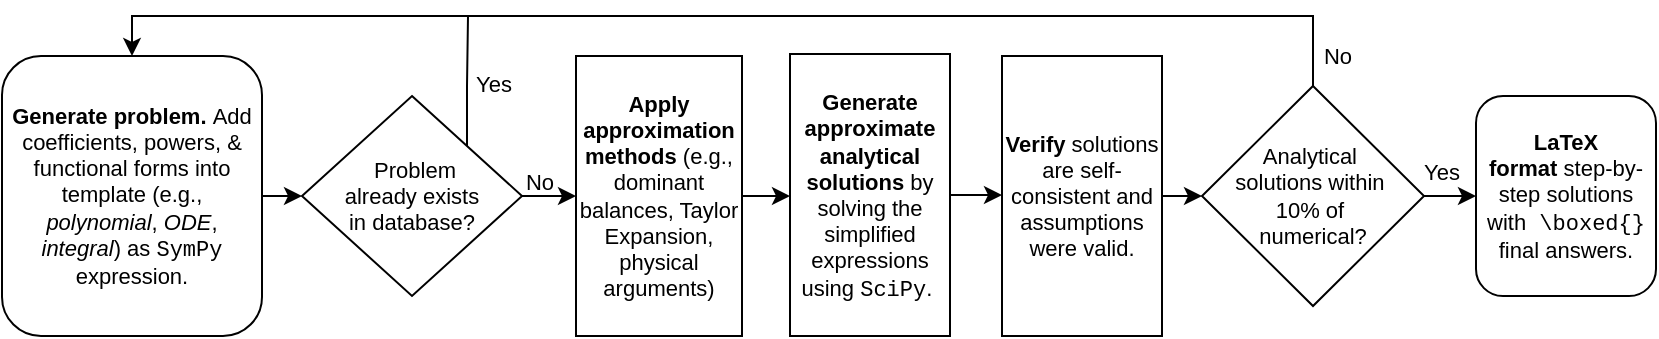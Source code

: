<mxfile version="24.8.6">
  <diagram id="C5RBs43oDa-KdzZeNtuy" name="Page-1">
    <mxGraphModel dx="1080" dy="622" grid="1" gridSize="10" guides="1" tooltips="1" connect="1" arrows="1" fold="1" page="1" pageScale="1" pageWidth="827" pageHeight="1169" math="1" shadow="0">
      <root>
        <mxCell id="WIyWlLk6GJQsqaUBKTNV-0" />
        <mxCell id="WIyWlLk6GJQsqaUBKTNV-1" parent="WIyWlLk6GJQsqaUBKTNV-0" />
        <mxCell id="dpOeT1c7Tx3LjSWL2dck-7" style="edgeStyle=orthogonalEdgeStyle;rounded=0;orthogonalLoop=1;jettySize=auto;html=1;exitX=1;exitY=0.5;exitDx=0;exitDy=0;entryX=0;entryY=0.5;entryDx=0;entryDy=0;" edge="1" parent="WIyWlLk6GJQsqaUBKTNV-1" source="WIyWlLk6GJQsqaUBKTNV-3" target="dpOeT1c7Tx3LjSWL2dck-6">
          <mxGeometry relative="1" as="geometry" />
        </mxCell>
        <mxCell id="WIyWlLk6GJQsqaUBKTNV-3" value="&lt;b style=&quot;font-size: 11px;&quot;&gt;Generate problem. &lt;/b&gt;Add coefficients, powers, &amp;amp; functional forms into template (e.g., &lt;i style=&quot;font-size: 11px;&quot;&gt;polynomial&lt;/i&gt;, &lt;i style=&quot;font-size: 11px;&quot;&gt;ODE&lt;/i&gt;, &lt;i style=&quot;font-size: 11px;&quot;&gt;integral&lt;/i&gt;) as &lt;font face=&quot;Courier New&quot; style=&quot;font-size: 11px;&quot;&gt;SymPy&lt;/font&gt; expression." style="rounded=1;whiteSpace=wrap;html=1;fontSize=11;glass=0;strokeWidth=1;shadow=0;" parent="WIyWlLk6GJQsqaUBKTNV-1" vertex="1">
          <mxGeometry y="120" width="130" height="140" as="geometry" />
        </mxCell>
        <mxCell id="dpOeT1c7Tx3LjSWL2dck-3" value="&lt;b style=&quot;font-size: 11px;&quot;&gt;LaTeX format&lt;/b&gt;&amp;nbsp;step-by-step solutions with&lt;font face=&quot;Courier New&quot; style=&quot;font-size: 11px;&quot;&gt; \boxed{}&lt;/font&gt; final answers." style="rounded=1;whiteSpace=wrap;html=1;fontSize=11;glass=0;strokeWidth=1;shadow=0;" vertex="1" parent="WIyWlLk6GJQsqaUBKTNV-1">
          <mxGeometry x="737" y="140" width="90" height="100" as="geometry" />
        </mxCell>
        <mxCell id="dpOeT1c7Tx3LjSWL2dck-11" style="edgeStyle=orthogonalEdgeStyle;rounded=0;orthogonalLoop=1;jettySize=auto;html=1;exitX=1;exitY=0.5;exitDx=0;exitDy=0;entryX=0;entryY=0.5;entryDx=0;entryDy=0;" edge="1" parent="WIyWlLk6GJQsqaUBKTNV-1" source="dpOeT1c7Tx3LjSWL2dck-6" target="dpOeT1c7Tx3LjSWL2dck-10">
          <mxGeometry relative="1" as="geometry" />
        </mxCell>
        <mxCell id="dpOeT1c7Tx3LjSWL2dck-15" style="edgeStyle=orthogonalEdgeStyle;rounded=0;orthogonalLoop=1;jettySize=auto;html=1;exitX=1;exitY=0;exitDx=0;exitDy=0;entryX=0.5;entryY=0;entryDx=0;entryDy=0;" edge="1" parent="WIyWlLk6GJQsqaUBKTNV-1" source="dpOeT1c7Tx3LjSWL2dck-6" target="WIyWlLk6GJQsqaUBKTNV-3">
          <mxGeometry relative="1" as="geometry">
            <mxPoint x="223" y="135" as="sourcePoint" />
            <mxPoint x="55.5" y="90" as="targetPoint" />
            <Array as="points">
              <mxPoint x="232" y="135" />
              <mxPoint x="233" y="100" />
              <mxPoint x="65" y="100" />
            </Array>
          </mxGeometry>
        </mxCell>
        <mxCell id="dpOeT1c7Tx3LjSWL2dck-6" value="&lt;b style=&quot;font-size: 11px;&quot;&gt;&amp;nbsp;&lt;/b&gt;&lt;span style=&quot;background-color: initial; font-size: 11px;&quot;&gt;Problem already&amp;nbsp;&lt;/span&gt;&lt;span style=&quot;background-color: initial; font-size: 11px;&quot;&gt;exists in&amp;nbsp;&lt;/span&gt;&lt;span style=&quot;background-color: initial; font-size: 11px;&quot;&gt;database?&lt;/span&gt;" style="rhombus;whiteSpace=wrap;html=1;fontSize=11;" vertex="1" parent="WIyWlLk6GJQsqaUBKTNV-1">
          <mxGeometry x="150" y="140" width="110" height="100" as="geometry" />
        </mxCell>
        <mxCell id="dpOeT1c7Tx3LjSWL2dck-9" value="Yes" style="text;html=1;align=center;verticalAlign=middle;whiteSpace=wrap;rounded=0;fontSize=11;" vertex="1" parent="WIyWlLk6GJQsqaUBKTNV-1">
          <mxGeometry x="216" y="119" width="60" height="30" as="geometry" />
        </mxCell>
        <mxCell id="dpOeT1c7Tx3LjSWL2dck-33" style="edgeStyle=orthogonalEdgeStyle;rounded=0;orthogonalLoop=1;jettySize=auto;html=1;exitX=1;exitY=0.5;exitDx=0;exitDy=0;entryX=0;entryY=0.5;entryDx=0;entryDy=0;" edge="1" parent="WIyWlLk6GJQsqaUBKTNV-1" source="dpOeT1c7Tx3LjSWL2dck-10" target="dpOeT1c7Tx3LjSWL2dck-18">
          <mxGeometry relative="1" as="geometry" />
        </mxCell>
        <mxCell id="dpOeT1c7Tx3LjSWL2dck-10" value="&lt;b style=&quot;font-size: 11px;&quot;&gt;Apply approximation methods&lt;/b&gt;&amp;nbsp;(e.g., dominant balances, Taylor Expansion, physical arguments)" style="rounded=0;whiteSpace=wrap;html=1;fontSize=11;" vertex="1" parent="WIyWlLk6GJQsqaUBKTNV-1">
          <mxGeometry x="287" y="120" width="83" height="140" as="geometry" />
        </mxCell>
        <mxCell id="dpOeT1c7Tx3LjSWL2dck-12" value="No" style="text;html=1;align=center;verticalAlign=middle;whiteSpace=wrap;rounded=0;fontSize=11;" vertex="1" parent="WIyWlLk6GJQsqaUBKTNV-1">
          <mxGeometry x="239" y="168" width="60" height="30" as="geometry" />
        </mxCell>
        <mxCell id="dpOeT1c7Tx3LjSWL2dck-31" style="edgeStyle=orthogonalEdgeStyle;rounded=0;orthogonalLoop=1;jettySize=auto;html=1;exitX=1;exitY=0.5;exitDx=0;exitDy=0;entryX=0;entryY=0.5;entryDx=0;entryDy=0;" edge="1" parent="WIyWlLk6GJQsqaUBKTNV-1" source="dpOeT1c7Tx3LjSWL2dck-13" target="dpOeT1c7Tx3LjSWL2dck-20">
          <mxGeometry relative="1" as="geometry" />
        </mxCell>
        <mxCell id="dpOeT1c7Tx3LjSWL2dck-13" value="&lt;b&gt;Verify&lt;/b&gt;&amp;nbsp;solutions are self-consistent and assumptions were valid." style="rounded=0;whiteSpace=wrap;html=1;fontSize=11;" vertex="1" parent="WIyWlLk6GJQsqaUBKTNV-1">
          <mxGeometry x="500" y="120" width="80" height="140" as="geometry" />
        </mxCell>
        <mxCell id="dpOeT1c7Tx3LjSWL2dck-39" style="edgeStyle=orthogonalEdgeStyle;rounded=0;orthogonalLoop=1;jettySize=auto;html=1;exitX=1;exitY=0.5;exitDx=0;exitDy=0;entryX=0;entryY=0.5;entryDx=0;entryDy=0;" edge="1" parent="WIyWlLk6GJQsqaUBKTNV-1" source="dpOeT1c7Tx3LjSWL2dck-18" target="dpOeT1c7Tx3LjSWL2dck-13">
          <mxGeometry relative="1" as="geometry" />
        </mxCell>
        <mxCell id="dpOeT1c7Tx3LjSWL2dck-18" value="&lt;b style=&quot;font-size: 11px;&quot;&gt;Generate approximate analytical solutions&lt;/b&gt;&lt;b style=&quot;font-size: 11px;&quot;&gt;&amp;nbsp;&lt;/b&gt;by solving the simplified expressions using &lt;font face=&quot;Courier New&quot; style=&quot;font-size: 11px;&quot;&gt;SciPy&lt;/font&gt;.&lt;span style=&quot;background-color: initial; font-size: 11px;&quot;&gt;&amp;nbsp;&lt;/span&gt;" style="rounded=0;whiteSpace=wrap;html=1;fontSize=11;" vertex="1" parent="WIyWlLk6GJQsqaUBKTNV-1">
          <mxGeometry x="394" y="119" width="80" height="141" as="geometry" />
        </mxCell>
        <mxCell id="dpOeT1c7Tx3LjSWL2dck-22" style="edgeStyle=orthogonalEdgeStyle;rounded=0;orthogonalLoop=1;jettySize=auto;html=1;exitX=0.5;exitY=0;exitDx=0;exitDy=0;endArrow=none;endFill=0;" edge="1" parent="WIyWlLk6GJQsqaUBKTNV-1" source="dpOeT1c7Tx3LjSWL2dck-20">
          <mxGeometry relative="1" as="geometry">
            <mxPoint x="230" y="100" as="targetPoint" />
            <mxPoint x="695" y="130" as="sourcePoint" />
            <Array as="points">
              <mxPoint x="655" y="100" />
            </Array>
          </mxGeometry>
        </mxCell>
        <mxCell id="dpOeT1c7Tx3LjSWL2dck-28" style="edgeStyle=orthogonalEdgeStyle;rounded=0;orthogonalLoop=1;jettySize=auto;html=1;exitX=1;exitY=0.5;exitDx=0;exitDy=0;entryX=0;entryY=0.5;entryDx=0;entryDy=0;" edge="1" parent="WIyWlLk6GJQsqaUBKTNV-1" source="dpOeT1c7Tx3LjSWL2dck-20" target="dpOeT1c7Tx3LjSWL2dck-3">
          <mxGeometry relative="1" as="geometry" />
        </mxCell>
        <mxCell id="dpOeT1c7Tx3LjSWL2dck-20" value="Analytical&amp;nbsp;&lt;div style=&quot;font-size: 11px;&quot;&gt;solutions within&amp;nbsp;&lt;/div&gt;&lt;div style=&quot;font-size: 11px;&quot;&gt;10% of&amp;nbsp;&lt;/div&gt;&lt;div style=&quot;font-size: 11px;&quot;&gt;numerical?&lt;/div&gt;" style="rhombus;whiteSpace=wrap;html=1;fontSize=11;" vertex="1" parent="WIyWlLk6GJQsqaUBKTNV-1">
          <mxGeometry x="600" y="135" width="111" height="110" as="geometry" />
        </mxCell>
        <mxCell id="dpOeT1c7Tx3LjSWL2dck-23" value="No" style="text;html=1;align=center;verticalAlign=middle;whiteSpace=wrap;rounded=0;fontSize=11;" vertex="1" parent="WIyWlLk6GJQsqaUBKTNV-1">
          <mxGeometry x="638" y="105" width="60" height="30" as="geometry" />
        </mxCell>
        <mxCell id="dpOeT1c7Tx3LjSWL2dck-29" value="Yes" style="text;html=1;align=center;verticalAlign=middle;whiteSpace=wrap;rounded=0;fontSize=11;" vertex="1" parent="WIyWlLk6GJQsqaUBKTNV-1">
          <mxGeometry x="690" y="163" width="60" height="30" as="geometry" />
        </mxCell>
      </root>
    </mxGraphModel>
  </diagram>
</mxfile>
